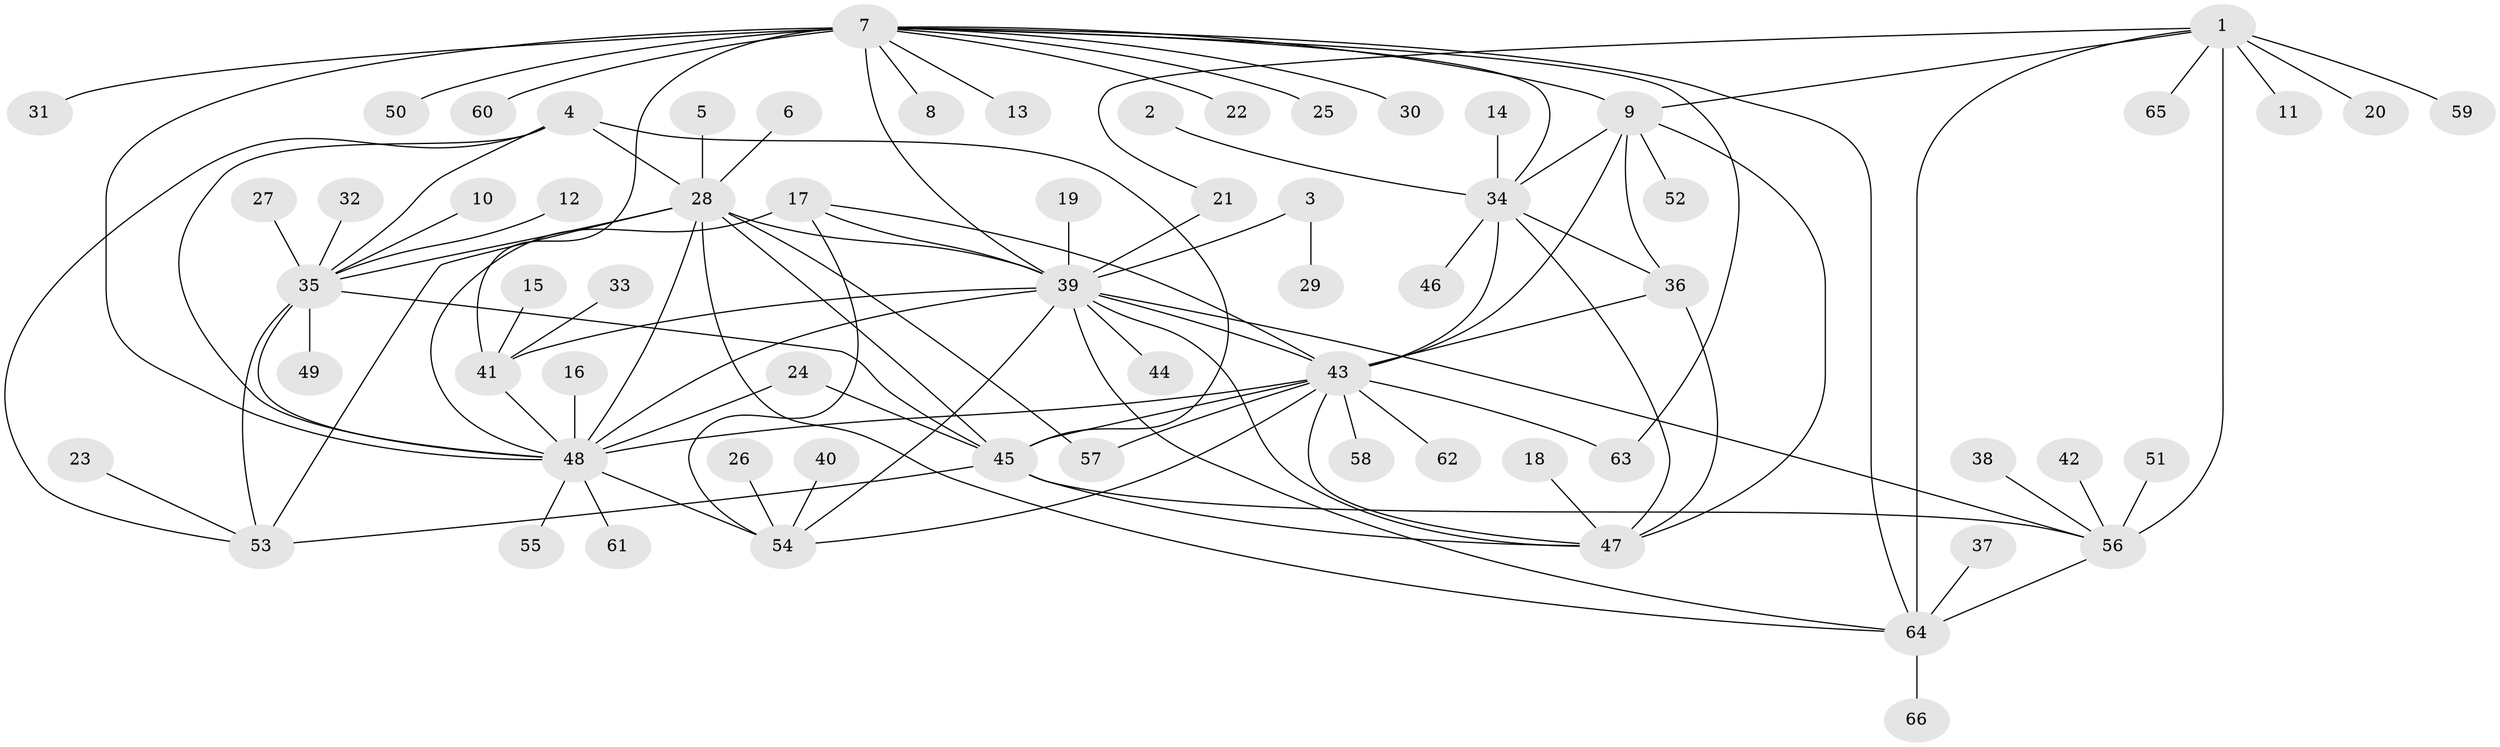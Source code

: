 // original degree distribution, {5: 0.023255813953488372, 12: 0.031007751937984496, 7: 0.031007751937984496, 8: 0.03875968992248062, 6: 0.031007751937984496, 9: 0.031007751937984496, 11: 0.007751937984496124, 10: 0.031007751937984496, 15: 0.007751937984496124, 1: 0.5271317829457365, 3: 0.06976744186046512, 2: 0.16279069767441862, 4: 0.007751937984496124}
// Generated by graph-tools (version 1.1) at 2025/50/03/09/25 03:50:41]
// undirected, 66 vertices, 104 edges
graph export_dot {
graph [start="1"]
  node [color=gray90,style=filled];
  1;
  2;
  3;
  4;
  5;
  6;
  7;
  8;
  9;
  10;
  11;
  12;
  13;
  14;
  15;
  16;
  17;
  18;
  19;
  20;
  21;
  22;
  23;
  24;
  25;
  26;
  27;
  28;
  29;
  30;
  31;
  32;
  33;
  34;
  35;
  36;
  37;
  38;
  39;
  40;
  41;
  42;
  43;
  44;
  45;
  46;
  47;
  48;
  49;
  50;
  51;
  52;
  53;
  54;
  55;
  56;
  57;
  58;
  59;
  60;
  61;
  62;
  63;
  64;
  65;
  66;
  1 -- 9 [weight=1.0];
  1 -- 11 [weight=1.0];
  1 -- 20 [weight=1.0];
  1 -- 21 [weight=1.0];
  1 -- 56 [weight=5.0];
  1 -- 59 [weight=1.0];
  1 -- 64 [weight=4.0];
  1 -- 65 [weight=1.0];
  2 -- 34 [weight=1.0];
  3 -- 29 [weight=1.0];
  3 -- 39 [weight=1.0];
  4 -- 28 [weight=2.0];
  4 -- 35 [weight=1.0];
  4 -- 45 [weight=1.0];
  4 -- 48 [weight=1.0];
  4 -- 53 [weight=1.0];
  5 -- 28 [weight=1.0];
  6 -- 28 [weight=1.0];
  7 -- 8 [weight=1.0];
  7 -- 9 [weight=1.0];
  7 -- 13 [weight=1.0];
  7 -- 22 [weight=1.0];
  7 -- 25 [weight=1.0];
  7 -- 30 [weight=1.0];
  7 -- 31 [weight=1.0];
  7 -- 34 [weight=1.0];
  7 -- 39 [weight=3.0];
  7 -- 41 [weight=3.0];
  7 -- 48 [weight=3.0];
  7 -- 50 [weight=1.0];
  7 -- 60 [weight=1.0];
  7 -- 63 [weight=1.0];
  7 -- 64 [weight=1.0];
  9 -- 34 [weight=1.0];
  9 -- 36 [weight=2.0];
  9 -- 43 [weight=1.0];
  9 -- 47 [weight=1.0];
  9 -- 52 [weight=1.0];
  10 -- 35 [weight=1.0];
  12 -- 35 [weight=1.0];
  14 -- 34 [weight=1.0];
  15 -- 41 [weight=1.0];
  16 -- 48 [weight=1.0];
  17 -- 39 [weight=1.0];
  17 -- 43 [weight=1.0];
  17 -- 48 [weight=1.0];
  17 -- 54 [weight=2.0];
  18 -- 47 [weight=1.0];
  19 -- 39 [weight=1.0];
  21 -- 39 [weight=1.0];
  23 -- 53 [weight=1.0];
  24 -- 45 [weight=1.0];
  24 -- 48 [weight=1.0];
  26 -- 54 [weight=1.0];
  27 -- 35 [weight=1.0];
  28 -- 35 [weight=2.0];
  28 -- 39 [weight=1.0];
  28 -- 45 [weight=2.0];
  28 -- 48 [weight=1.0];
  28 -- 53 [weight=2.0];
  28 -- 57 [weight=1.0];
  28 -- 64 [weight=1.0];
  32 -- 35 [weight=1.0];
  33 -- 41 [weight=1.0];
  34 -- 36 [weight=2.0];
  34 -- 43 [weight=1.0];
  34 -- 46 [weight=1.0];
  34 -- 47 [weight=1.0];
  35 -- 45 [weight=1.0];
  35 -- 48 [weight=1.0];
  35 -- 49 [weight=1.0];
  35 -- 53 [weight=1.0];
  36 -- 43 [weight=2.0];
  36 -- 47 [weight=2.0];
  37 -- 64 [weight=1.0];
  38 -- 56 [weight=1.0];
  39 -- 41 [weight=1.0];
  39 -- 43 [weight=2.0];
  39 -- 44 [weight=1.0];
  39 -- 47 [weight=1.0];
  39 -- 48 [weight=2.0];
  39 -- 54 [weight=2.0];
  39 -- 56 [weight=1.0];
  39 -- 64 [weight=1.0];
  40 -- 54 [weight=1.0];
  41 -- 48 [weight=1.0];
  42 -- 56 [weight=1.0];
  43 -- 45 [weight=1.0];
  43 -- 47 [weight=1.0];
  43 -- 48 [weight=1.0];
  43 -- 54 [weight=2.0];
  43 -- 57 [weight=1.0];
  43 -- 58 [weight=1.0];
  43 -- 62 [weight=1.0];
  43 -- 63 [weight=1.0];
  45 -- 47 [weight=1.0];
  45 -- 53 [weight=1.0];
  45 -- 56 [weight=2.0];
  48 -- 54 [weight=2.0];
  48 -- 55 [weight=1.0];
  48 -- 61 [weight=1.0];
  51 -- 56 [weight=1.0];
  56 -- 64 [weight=1.0];
  64 -- 66 [weight=1.0];
}
